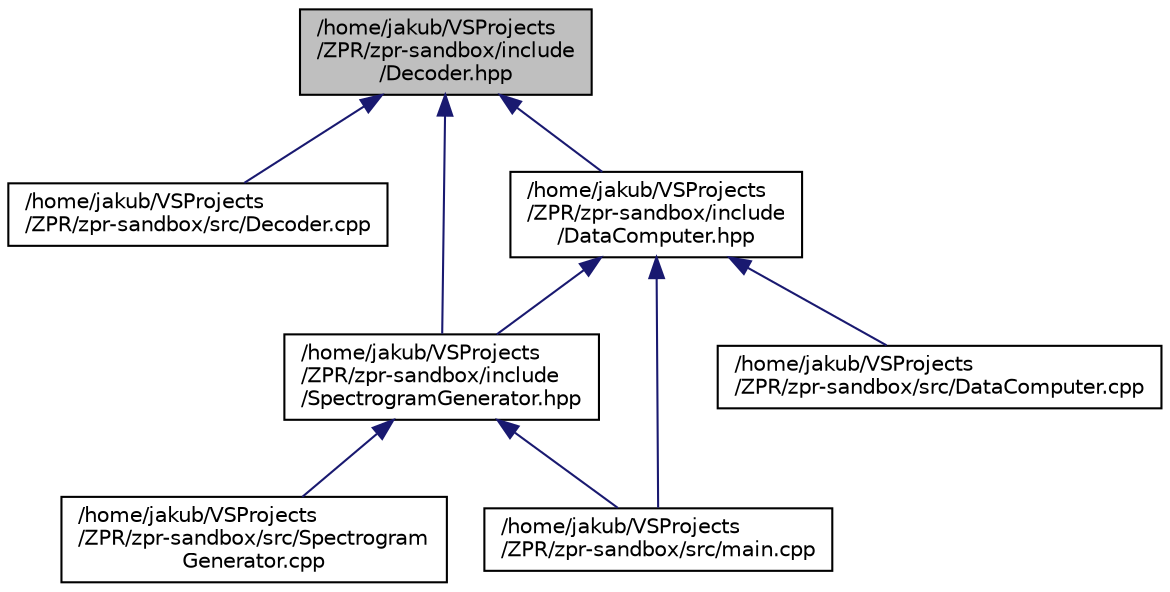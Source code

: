 digraph "/home/jakub/VSProjects/ZPR/zpr-sandbox/include/Decoder.hpp"
{
 // LATEX_PDF_SIZE
  edge [fontname="Helvetica",fontsize="10",labelfontname="Helvetica",labelfontsize="10"];
  node [fontname="Helvetica",fontsize="10",shape=record];
  Node1 [label="/home/jakub/VSProjects\l/ZPR/zpr-sandbox/include\l/Decoder.hpp",height=0.2,width=0.4,color="black", fillcolor="grey75", style="filled", fontcolor="black",tooltip=" "];
  Node1 -> Node2 [dir="back",color="midnightblue",fontsize="10",style="solid",fontname="Helvetica"];
  Node2 [label="/home/jakub/VSProjects\l/ZPR/zpr-sandbox/src/Decoder.cpp",height=0.2,width=0.4,color="black", fillcolor="white", style="filled",URL="$_decoder_8cpp.html",tooltip=" "];
  Node1 -> Node3 [dir="back",color="midnightblue",fontsize="10",style="solid",fontname="Helvetica"];
  Node3 [label="/home/jakub/VSProjects\l/ZPR/zpr-sandbox/include\l/SpectrogramGenerator.hpp",height=0.2,width=0.4,color="black", fillcolor="white", style="filled",URL="$_spectrogram_generator_8hpp.html",tooltip=" "];
  Node3 -> Node4 [dir="back",color="midnightblue",fontsize="10",style="solid",fontname="Helvetica"];
  Node4 [label="/home/jakub/VSProjects\l/ZPR/zpr-sandbox/src/Spectrogram\lGenerator.cpp",height=0.2,width=0.4,color="black", fillcolor="white", style="filled",URL="$_spectrogram_generator_8cpp.html",tooltip=" "];
  Node3 -> Node5 [dir="back",color="midnightblue",fontsize="10",style="solid",fontname="Helvetica"];
  Node5 [label="/home/jakub/VSProjects\l/ZPR/zpr-sandbox/src/main.cpp",height=0.2,width=0.4,color="black", fillcolor="white", style="filled",URL="$main_8cpp.html",tooltip=" "];
  Node1 -> Node6 [dir="back",color="midnightblue",fontsize="10",style="solid",fontname="Helvetica"];
  Node6 [label="/home/jakub/VSProjects\l/ZPR/zpr-sandbox/include\l/DataComputer.hpp",height=0.2,width=0.4,color="black", fillcolor="white", style="filled",URL="$_data_computer_8hpp.html",tooltip=" "];
  Node6 -> Node5 [dir="back",color="midnightblue",fontsize="10",style="solid",fontname="Helvetica"];
  Node6 -> Node7 [dir="back",color="midnightblue",fontsize="10",style="solid",fontname="Helvetica"];
  Node7 [label="/home/jakub/VSProjects\l/ZPR/zpr-sandbox/src/DataComputer.cpp",height=0.2,width=0.4,color="black", fillcolor="white", style="filled",URL="$_data_computer_8cpp.html",tooltip=" "];
  Node6 -> Node3 [dir="back",color="midnightblue",fontsize="10",style="solid",fontname="Helvetica"];
}

